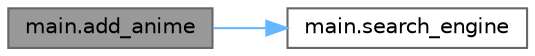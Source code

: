 digraph "main.add_anime"
{
 // LATEX_PDF_SIZE
  bgcolor="transparent";
  edge [fontname=Helvetica,fontsize=10,labelfontname=Helvetica,labelfontsize=10];
  node [fontname=Helvetica,fontsize=10,shape=box,height=0.2,width=0.4];
  rankdir="LR";
  Node1 [label="main.add_anime",height=0.2,width=0.4,color="gray40", fillcolor="grey60", style="filled", fontcolor="black",tooltip=" "];
  Node1 -> Node2 [color="steelblue1",style="solid"];
  Node2 [label="main.search_engine",height=0.2,width=0.4,color="grey40", fillcolor="white", style="filled",URL="$d2/dc1/namespacemain.html#a6c4685620cc20000fe42db5a3a8b5925",tooltip=" "];
}
